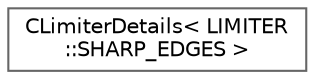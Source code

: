 digraph "Graphical Class Hierarchy"
{
 // LATEX_PDF_SIZE
  bgcolor="transparent";
  edge [fontname=Helvetica,fontsize=10,labelfontname=Helvetica,labelfontsize=10];
  node [fontname=Helvetica,fontsize=10,shape=box,height=0.2,width=0.4];
  rankdir="LR";
  Node0 [id="Node000000",label="CLimiterDetails\< LIMITER\l::SHARP_EDGES \>",height=0.2,width=0.4,color="grey40", fillcolor="white", style="filled",URL="$structCLimiterDetails_3_01LIMITER_1_1SHARP__EDGES_01_4.html",tooltip="Venkatakrishnan with sharp edge modification."];
}
